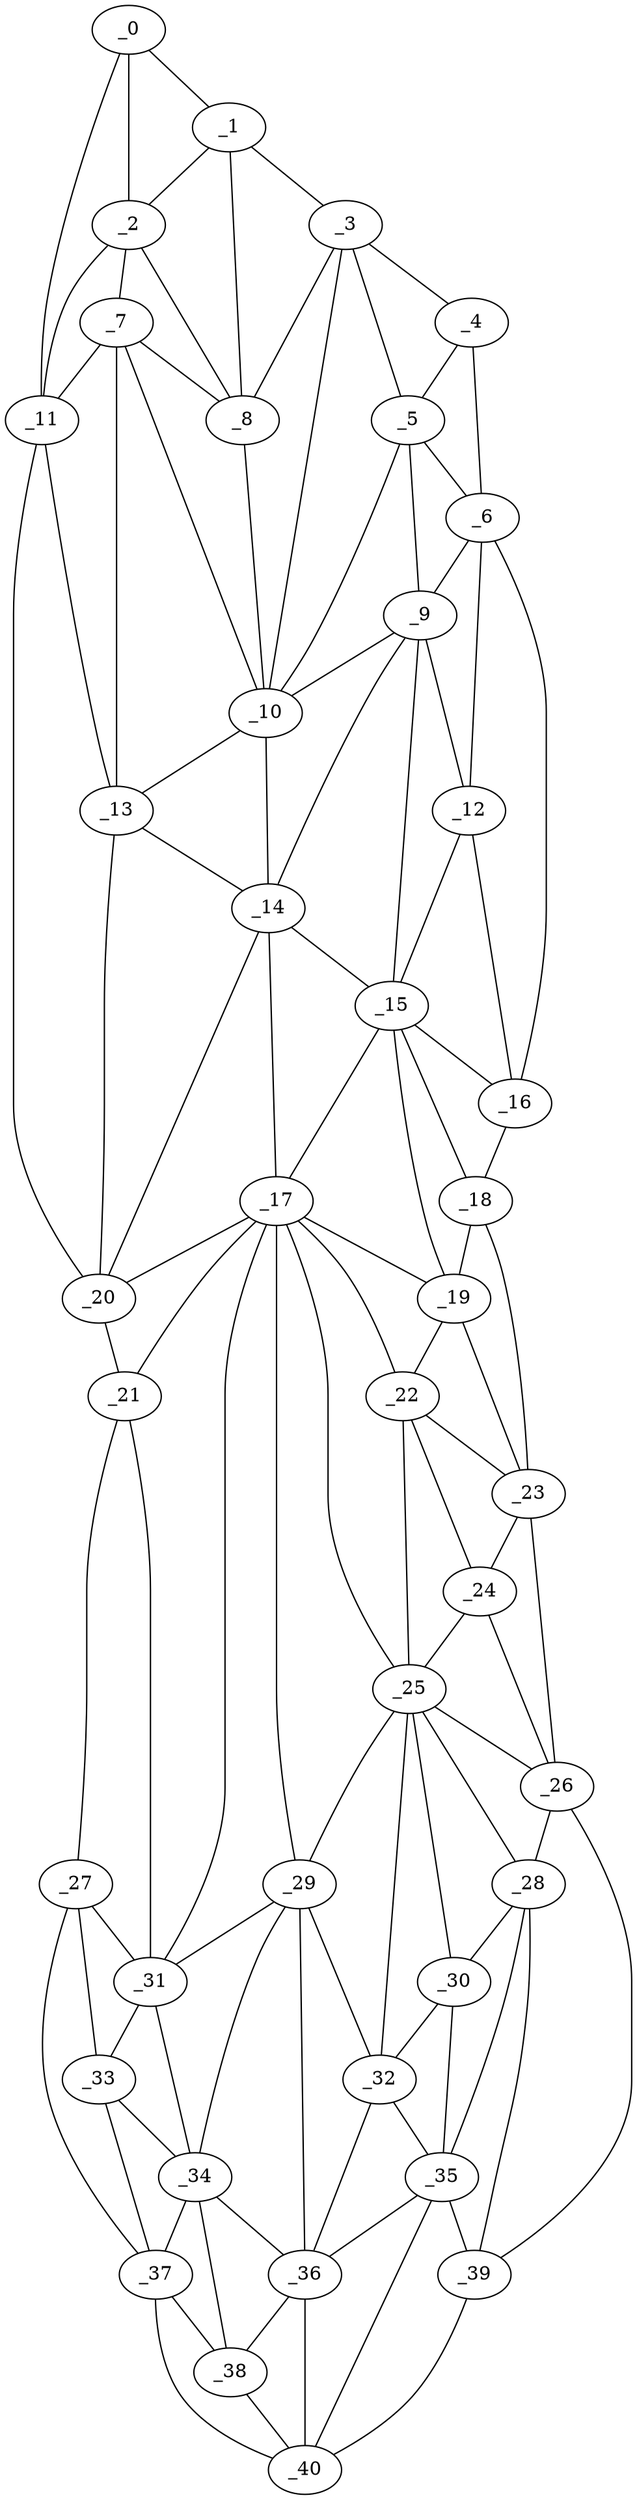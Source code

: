 graph "obj87__15.gxl" {
	_0	 [x=4,
		y=43];
	_1	 [x=6,
		y=52];
	_0 -- _1	 [valence=1];
	_2	 [x=15,
		y=43];
	_0 -- _2	 [valence=2];
	_11	 [x=36,
		y=32];
	_0 -- _11	 [valence=1];
	_1 -- _2	 [valence=2];
	_3	 [x=17,
		y=77];
	_1 -- _3	 [valence=1];
	_8	 [x=29,
		y=48];
	_1 -- _8	 [valence=1];
	_7	 [x=29,
		y=43];
	_2 -- _7	 [valence=2];
	_2 -- _8	 [valence=1];
	_2 -- _11	 [valence=2];
	_4	 [x=21,
		y=86];
	_3 -- _4	 [valence=1];
	_5	 [x=25,
		y=79];
	_3 -- _5	 [valence=2];
	_3 -- _8	 [valence=2];
	_10	 [x=34,
		y=53];
	_3 -- _10	 [valence=1];
	_4 -- _5	 [valence=2];
	_6	 [x=27,
		y=88];
	_4 -- _6	 [valence=1];
	_5 -- _6	 [valence=2];
	_9	 [x=33,
		y=80];
	_5 -- _9	 [valence=1];
	_5 -- _10	 [valence=2];
	_6 -- _9	 [valence=1];
	_12	 [x=38,
		y=86];
	_6 -- _12	 [valence=2];
	_16	 [x=52,
		y=92];
	_6 -- _16	 [valence=1];
	_7 -- _8	 [valence=1];
	_7 -- _10	 [valence=2];
	_7 -- _11	 [valence=2];
	_13	 [x=39,
		y=34];
	_7 -- _13	 [valence=2];
	_8 -- _10	 [valence=2];
	_9 -- _10	 [valence=2];
	_9 -- _12	 [valence=2];
	_14	 [x=47,
		y=57];
	_9 -- _14	 [valence=2];
	_15	 [x=50,
		y=84];
	_9 -- _15	 [valence=2];
	_10 -- _13	 [valence=2];
	_10 -- _14	 [valence=2];
	_11 -- _13	 [valence=2];
	_20	 [x=63,
		y=30];
	_11 -- _20	 [valence=1];
	_12 -- _15	 [valence=1];
	_12 -- _16	 [valence=1];
	_13 -- _14	 [valence=2];
	_13 -- _20	 [valence=1];
	_14 -- _15	 [valence=2];
	_17	 [x=57,
		y=59];
	_14 -- _17	 [valence=2];
	_14 -- _20	 [valence=2];
	_15 -- _16	 [valence=2];
	_15 -- _17	 [valence=1];
	_18	 [x=58,
		y=92];
	_15 -- _18	 [valence=1];
	_19	 [x=61,
		y=83];
	_15 -- _19	 [valence=2];
	_16 -- _18	 [valence=1];
	_17 -- _19	 [valence=2];
	_17 -- _20	 [valence=1];
	_21	 [x=69,
		y=30];
	_17 -- _21	 [valence=2];
	_22	 [x=69,
		y=82];
	_17 -- _22	 [valence=2];
	_25	 [x=79,
		y=81];
	_17 -- _25	 [valence=2];
	_29	 [x=89,
		y=56];
	_17 -- _29	 [valence=1];
	_31	 [x=90,
		y=44];
	_17 -- _31	 [valence=2];
	_18 -- _19	 [valence=1];
	_23	 [x=70,
		y=92];
	_18 -- _23	 [valence=1];
	_19 -- _22	 [valence=2];
	_19 -- _23	 [valence=2];
	_20 -- _21	 [valence=1];
	_27	 [x=84,
		y=32];
	_21 -- _27	 [valence=1];
	_21 -- _31	 [valence=2];
	_22 -- _23	 [valence=2];
	_24	 [x=76,
		y=86];
	_22 -- _24	 [valence=2];
	_22 -- _25	 [valence=1];
	_23 -- _24	 [valence=1];
	_26	 [x=80,
		y=92];
	_23 -- _26	 [valence=1];
	_24 -- _25	 [valence=1];
	_24 -- _26	 [valence=2];
	_25 -- _26	 [valence=2];
	_28	 [x=88,
		y=90];
	_25 -- _28	 [valence=2];
	_25 -- _29	 [valence=2];
	_30	 [x=89,
		y=79];
	_25 -- _30	 [valence=2];
	_32	 [x=90,
		y=71];
	_25 -- _32	 [valence=2];
	_26 -- _28	 [valence=1];
	_39	 [x=121,
		y=87];
	_26 -- _39	 [valence=1];
	_27 -- _31	 [valence=2];
	_33	 [x=94,
		y=36];
	_27 -- _33	 [valence=2];
	_37	 [x=121,
		y=42];
	_27 -- _37	 [valence=1];
	_28 -- _30	 [valence=2];
	_35	 [x=113,
		y=83];
	_28 -- _35	 [valence=2];
	_28 -- _39	 [valence=2];
	_29 -- _31	 [valence=2];
	_29 -- _32	 [valence=2];
	_34	 [x=100,
		y=46];
	_29 -- _34	 [valence=2];
	_36	 [x=120,
		y=59];
	_29 -- _36	 [valence=1];
	_30 -- _32	 [valence=2];
	_30 -- _35	 [valence=2];
	_31 -- _33	 [valence=2];
	_31 -- _34	 [valence=2];
	_32 -- _35	 [valence=1];
	_32 -- _36	 [valence=2];
	_33 -- _34	 [valence=2];
	_33 -- _37	 [valence=2];
	_34 -- _36	 [valence=2];
	_34 -- _37	 [valence=2];
	_38	 [x=121,
		y=50];
	_34 -- _38	 [valence=2];
	_35 -- _36	 [valence=2];
	_35 -- _39	 [valence=1];
	_40	 [x=122,
		y=74];
	_35 -- _40	 [valence=2];
	_36 -- _38	 [valence=1];
	_36 -- _40	 [valence=2];
	_37 -- _38	 [valence=1];
	_37 -- _40	 [valence=1];
	_38 -- _40	 [valence=2];
	_39 -- _40	 [valence=1];
}
